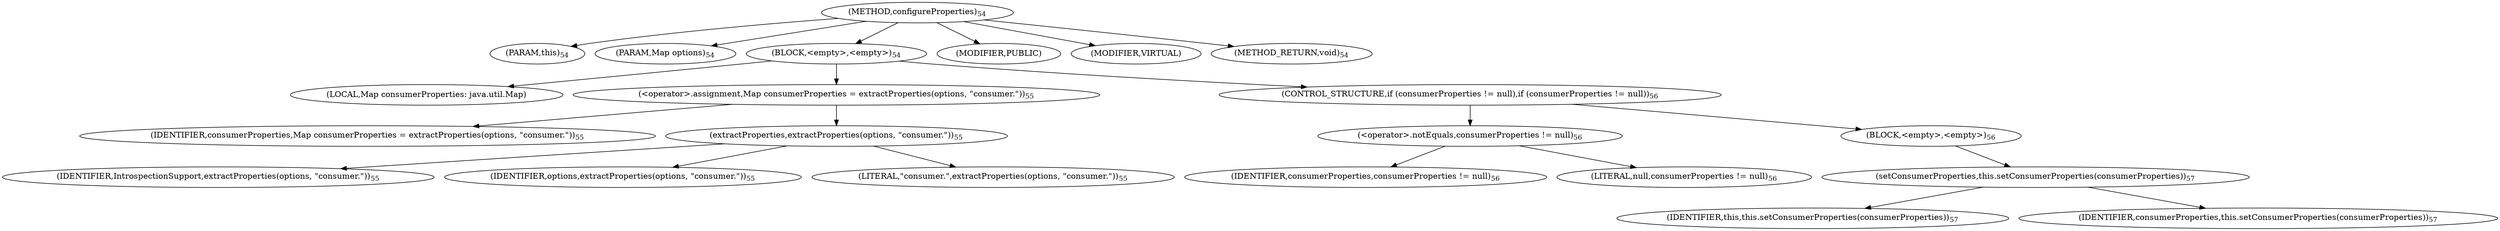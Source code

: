 digraph "configureProperties" {  
"67" [label = <(METHOD,configureProperties)<SUB>54</SUB>> ]
"8" [label = <(PARAM,this)<SUB>54</SUB>> ]
"68" [label = <(PARAM,Map options)<SUB>54</SUB>> ]
"69" [label = <(BLOCK,&lt;empty&gt;,&lt;empty&gt;)<SUB>54</SUB>> ]
"70" [label = <(LOCAL,Map consumerProperties: java.util.Map)> ]
"71" [label = <(&lt;operator&gt;.assignment,Map consumerProperties = extractProperties(options, &quot;consumer.&quot;))<SUB>55</SUB>> ]
"72" [label = <(IDENTIFIER,consumerProperties,Map consumerProperties = extractProperties(options, &quot;consumer.&quot;))<SUB>55</SUB>> ]
"73" [label = <(extractProperties,extractProperties(options, &quot;consumer.&quot;))<SUB>55</SUB>> ]
"74" [label = <(IDENTIFIER,IntrospectionSupport,extractProperties(options, &quot;consumer.&quot;))<SUB>55</SUB>> ]
"75" [label = <(IDENTIFIER,options,extractProperties(options, &quot;consumer.&quot;))<SUB>55</SUB>> ]
"76" [label = <(LITERAL,&quot;consumer.&quot;,extractProperties(options, &quot;consumer.&quot;))<SUB>55</SUB>> ]
"77" [label = <(CONTROL_STRUCTURE,if (consumerProperties != null),if (consumerProperties != null))<SUB>56</SUB>> ]
"78" [label = <(&lt;operator&gt;.notEquals,consumerProperties != null)<SUB>56</SUB>> ]
"79" [label = <(IDENTIFIER,consumerProperties,consumerProperties != null)<SUB>56</SUB>> ]
"80" [label = <(LITERAL,null,consumerProperties != null)<SUB>56</SUB>> ]
"81" [label = <(BLOCK,&lt;empty&gt;,&lt;empty&gt;)<SUB>56</SUB>> ]
"82" [label = <(setConsumerProperties,this.setConsumerProperties(consumerProperties))<SUB>57</SUB>> ]
"7" [label = <(IDENTIFIER,this,this.setConsumerProperties(consumerProperties))<SUB>57</SUB>> ]
"83" [label = <(IDENTIFIER,consumerProperties,this.setConsumerProperties(consumerProperties))<SUB>57</SUB>> ]
"84" [label = <(MODIFIER,PUBLIC)> ]
"85" [label = <(MODIFIER,VIRTUAL)> ]
"86" [label = <(METHOD_RETURN,void)<SUB>54</SUB>> ]
  "67" -> "8" 
  "67" -> "68" 
  "67" -> "69" 
  "67" -> "84" 
  "67" -> "85" 
  "67" -> "86" 
  "69" -> "70" 
  "69" -> "71" 
  "69" -> "77" 
  "71" -> "72" 
  "71" -> "73" 
  "73" -> "74" 
  "73" -> "75" 
  "73" -> "76" 
  "77" -> "78" 
  "77" -> "81" 
  "78" -> "79" 
  "78" -> "80" 
  "81" -> "82" 
  "82" -> "7" 
  "82" -> "83" 
}

